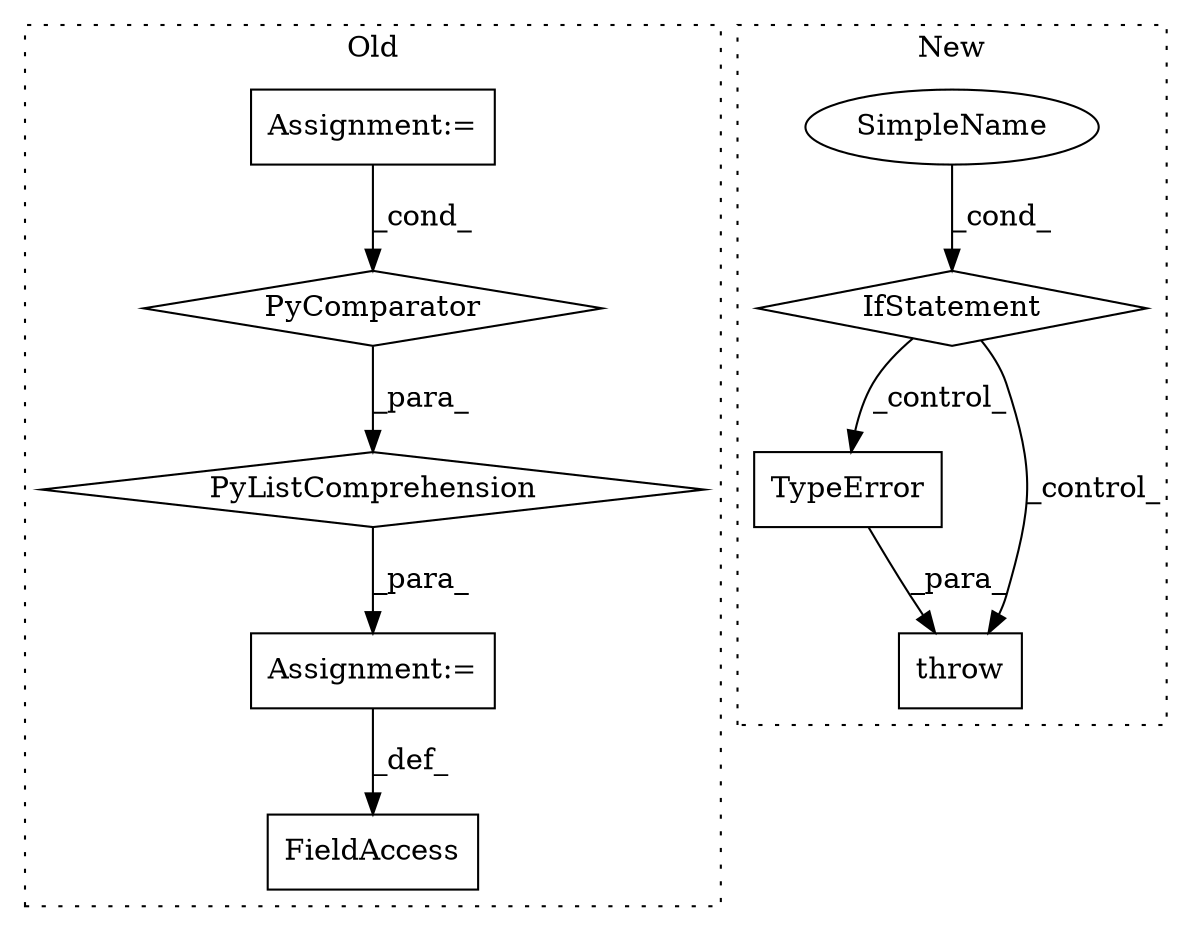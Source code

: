 digraph G {
subgraph cluster0 {
1 [label="PyComparator" a="113" s="1180" l="70" shape="diamond"];
4 [label="Assignment:=" a="7" s="1180" l="70" shape="box"];
7 [label="PyListComprehension" a="109" s="1094" l="169" shape="diamond"];
8 [label="Assignment:=" a="7" s="1077" l="17" shape="box"];
9 [label="FieldAccess" a="22" s="1056" l="21" shape="box"];
label = "Old";
style="dotted";
}
subgraph cluster1 {
2 [label="TypeError" a="32" s="1676,1839" l="10,1" shape="box"];
3 [label="throw" a="53" s="1670" l="6" shape="box"];
5 [label="SimpleName" a="42" s="" l="" shape="ellipse"];
6 [label="IfStatement" a="25" s="1582,1660" l="4,2" shape="diamond"];
label = "New";
style="dotted";
}
1 -> 7 [label="_para_"];
2 -> 3 [label="_para_"];
4 -> 1 [label="_cond_"];
5 -> 6 [label="_cond_"];
6 -> 2 [label="_control_"];
6 -> 3 [label="_control_"];
7 -> 8 [label="_para_"];
8 -> 9 [label="_def_"];
}